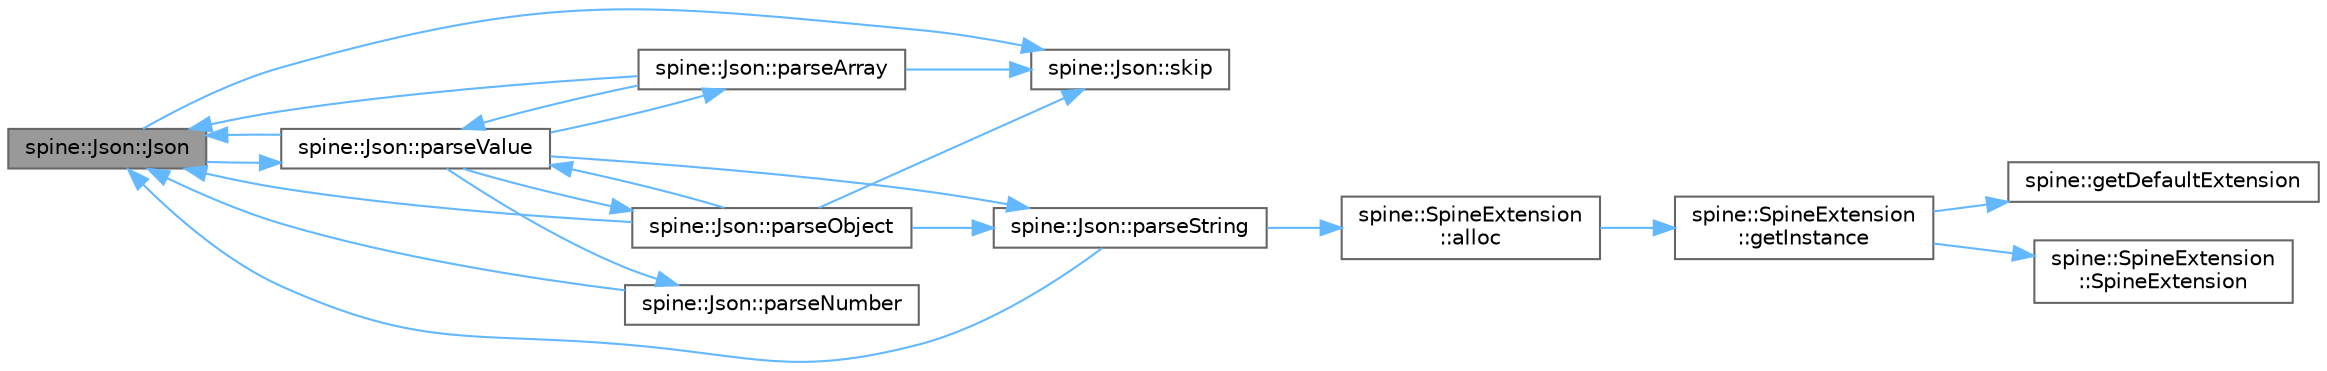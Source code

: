 digraph "spine::Json::Json"
{
 // LATEX_PDF_SIZE
  bgcolor="transparent";
  edge [fontname=Helvetica,fontsize=10,labelfontname=Helvetica,labelfontsize=10];
  node [fontname=Helvetica,fontsize=10,shape=box,height=0.2,width=0.4];
  rankdir="LR";
  Node1 [id="Node000001",label="spine::Json::Json",height=0.2,width=0.4,color="gray40", fillcolor="grey60", style="filled", fontcolor="black",tooltip=" "];
  Node1 -> Node2 [id="edge1_Node000001_Node000002",color="steelblue1",style="solid",tooltip=" "];
  Node2 [id="Node000002",label="spine::Json::parseValue",height=0.2,width=0.4,color="grey40", fillcolor="white", style="filled",URL="$classspine_1_1_json.html#a5341c71cbacfb9afeb5f281ee37a6d2e",tooltip=" "];
  Node2 -> Node1 [id="edge2_Node000002_Node000001",color="steelblue1",style="solid",tooltip=" "];
  Node2 -> Node3 [id="edge3_Node000002_Node000003",color="steelblue1",style="solid",tooltip=" "];
  Node3 [id="Node000003",label="spine::Json::parseArray",height=0.2,width=0.4,color="grey40", fillcolor="white", style="filled",URL="$classspine_1_1_json.html#ad22172ff64de9024924600079a27f695",tooltip=" "];
  Node3 -> Node1 [id="edge4_Node000003_Node000001",color="steelblue1",style="solid",tooltip=" "];
  Node3 -> Node2 [id="edge5_Node000003_Node000002",color="steelblue1",style="solid",tooltip=" "];
  Node3 -> Node4 [id="edge6_Node000003_Node000004",color="steelblue1",style="solid",tooltip=" "];
  Node4 [id="Node000004",label="spine::Json::skip",height=0.2,width=0.4,color="grey40", fillcolor="white", style="filled",URL="$classspine_1_1_json.html#ad9a4368a8a5b5b7cdf4b376cb51a3109",tooltip=" "];
  Node2 -> Node5 [id="edge7_Node000002_Node000005",color="steelblue1",style="solid",tooltip=" "];
  Node5 [id="Node000005",label="spine::Json::parseNumber",height=0.2,width=0.4,color="grey40", fillcolor="white", style="filled",URL="$classspine_1_1_json.html#ae8d9adf0143d0d9074678b0e7c610d89",tooltip=" "];
  Node5 -> Node1 [id="edge8_Node000005_Node000001",color="steelblue1",style="solid",tooltip=" "];
  Node2 -> Node6 [id="edge9_Node000002_Node000006",color="steelblue1",style="solid",tooltip=" "];
  Node6 [id="Node000006",label="spine::Json::parseObject",height=0.2,width=0.4,color="grey40", fillcolor="white", style="filled",URL="$classspine_1_1_json.html#a107254e0c570ce0526c417917210e77f",tooltip=" "];
  Node6 -> Node1 [id="edge10_Node000006_Node000001",color="steelblue1",style="solid",tooltip=" "];
  Node6 -> Node7 [id="edge11_Node000006_Node000007",color="steelblue1",style="solid",tooltip=" "];
  Node7 [id="Node000007",label="spine::Json::parseString",height=0.2,width=0.4,color="grey40", fillcolor="white", style="filled",URL="$classspine_1_1_json.html#abe542f18a9826bf7532b102e2ad4fd3c",tooltip=" "];
  Node7 -> Node8 [id="edge12_Node000007_Node000008",color="steelblue1",style="solid",tooltip=" "];
  Node8 [id="Node000008",label="spine::SpineExtension\l::alloc",height=0.2,width=0.4,color="grey40", fillcolor="white", style="filled",URL="$classspine_1_1_spine_extension.html#a220903a1a9a94bb1d9719f192ff5a469",tooltip=" "];
  Node8 -> Node9 [id="edge13_Node000008_Node000009",color="steelblue1",style="solid",tooltip=" "];
  Node9 [id="Node000009",label="spine::SpineExtension\l::getInstance",height=0.2,width=0.4,color="grey40", fillcolor="white", style="filled",URL="$classspine_1_1_spine_extension.html#ab60f2a37a933de36919feea9a33de55b",tooltip=" "];
  Node9 -> Node10 [id="edge14_Node000009_Node000010",color="steelblue1",style="solid",tooltip=" "];
  Node10 [id="Node000010",label="spine::getDefaultExtension",height=0.2,width=0.4,color="grey40", fillcolor="white", style="filled",URL="$namespacespine.html#a24f615f096f30200fe83c7a9cc811f75",tooltip=" "];
  Node9 -> Node11 [id="edge15_Node000009_Node000011",color="steelblue1",style="solid",tooltip=" "];
  Node11 [id="Node000011",label="spine::SpineExtension\l::SpineExtension",height=0.2,width=0.4,color="grey40", fillcolor="white", style="filled",URL="$classspine_1_1_spine_extension.html#ae8793479e170e386fa72946ca48758ab",tooltip=" "];
  Node7 -> Node1 [id="edge16_Node000007_Node000001",color="steelblue1",style="solid",tooltip=" "];
  Node6 -> Node2 [id="edge17_Node000006_Node000002",color="steelblue1",style="solid",tooltip=" "];
  Node6 -> Node4 [id="edge18_Node000006_Node000004",color="steelblue1",style="solid",tooltip=" "];
  Node2 -> Node7 [id="edge19_Node000002_Node000007",color="steelblue1",style="solid",tooltip=" "];
  Node1 -> Node4 [id="edge20_Node000001_Node000004",color="steelblue1",style="solid",tooltip=" "];
}
